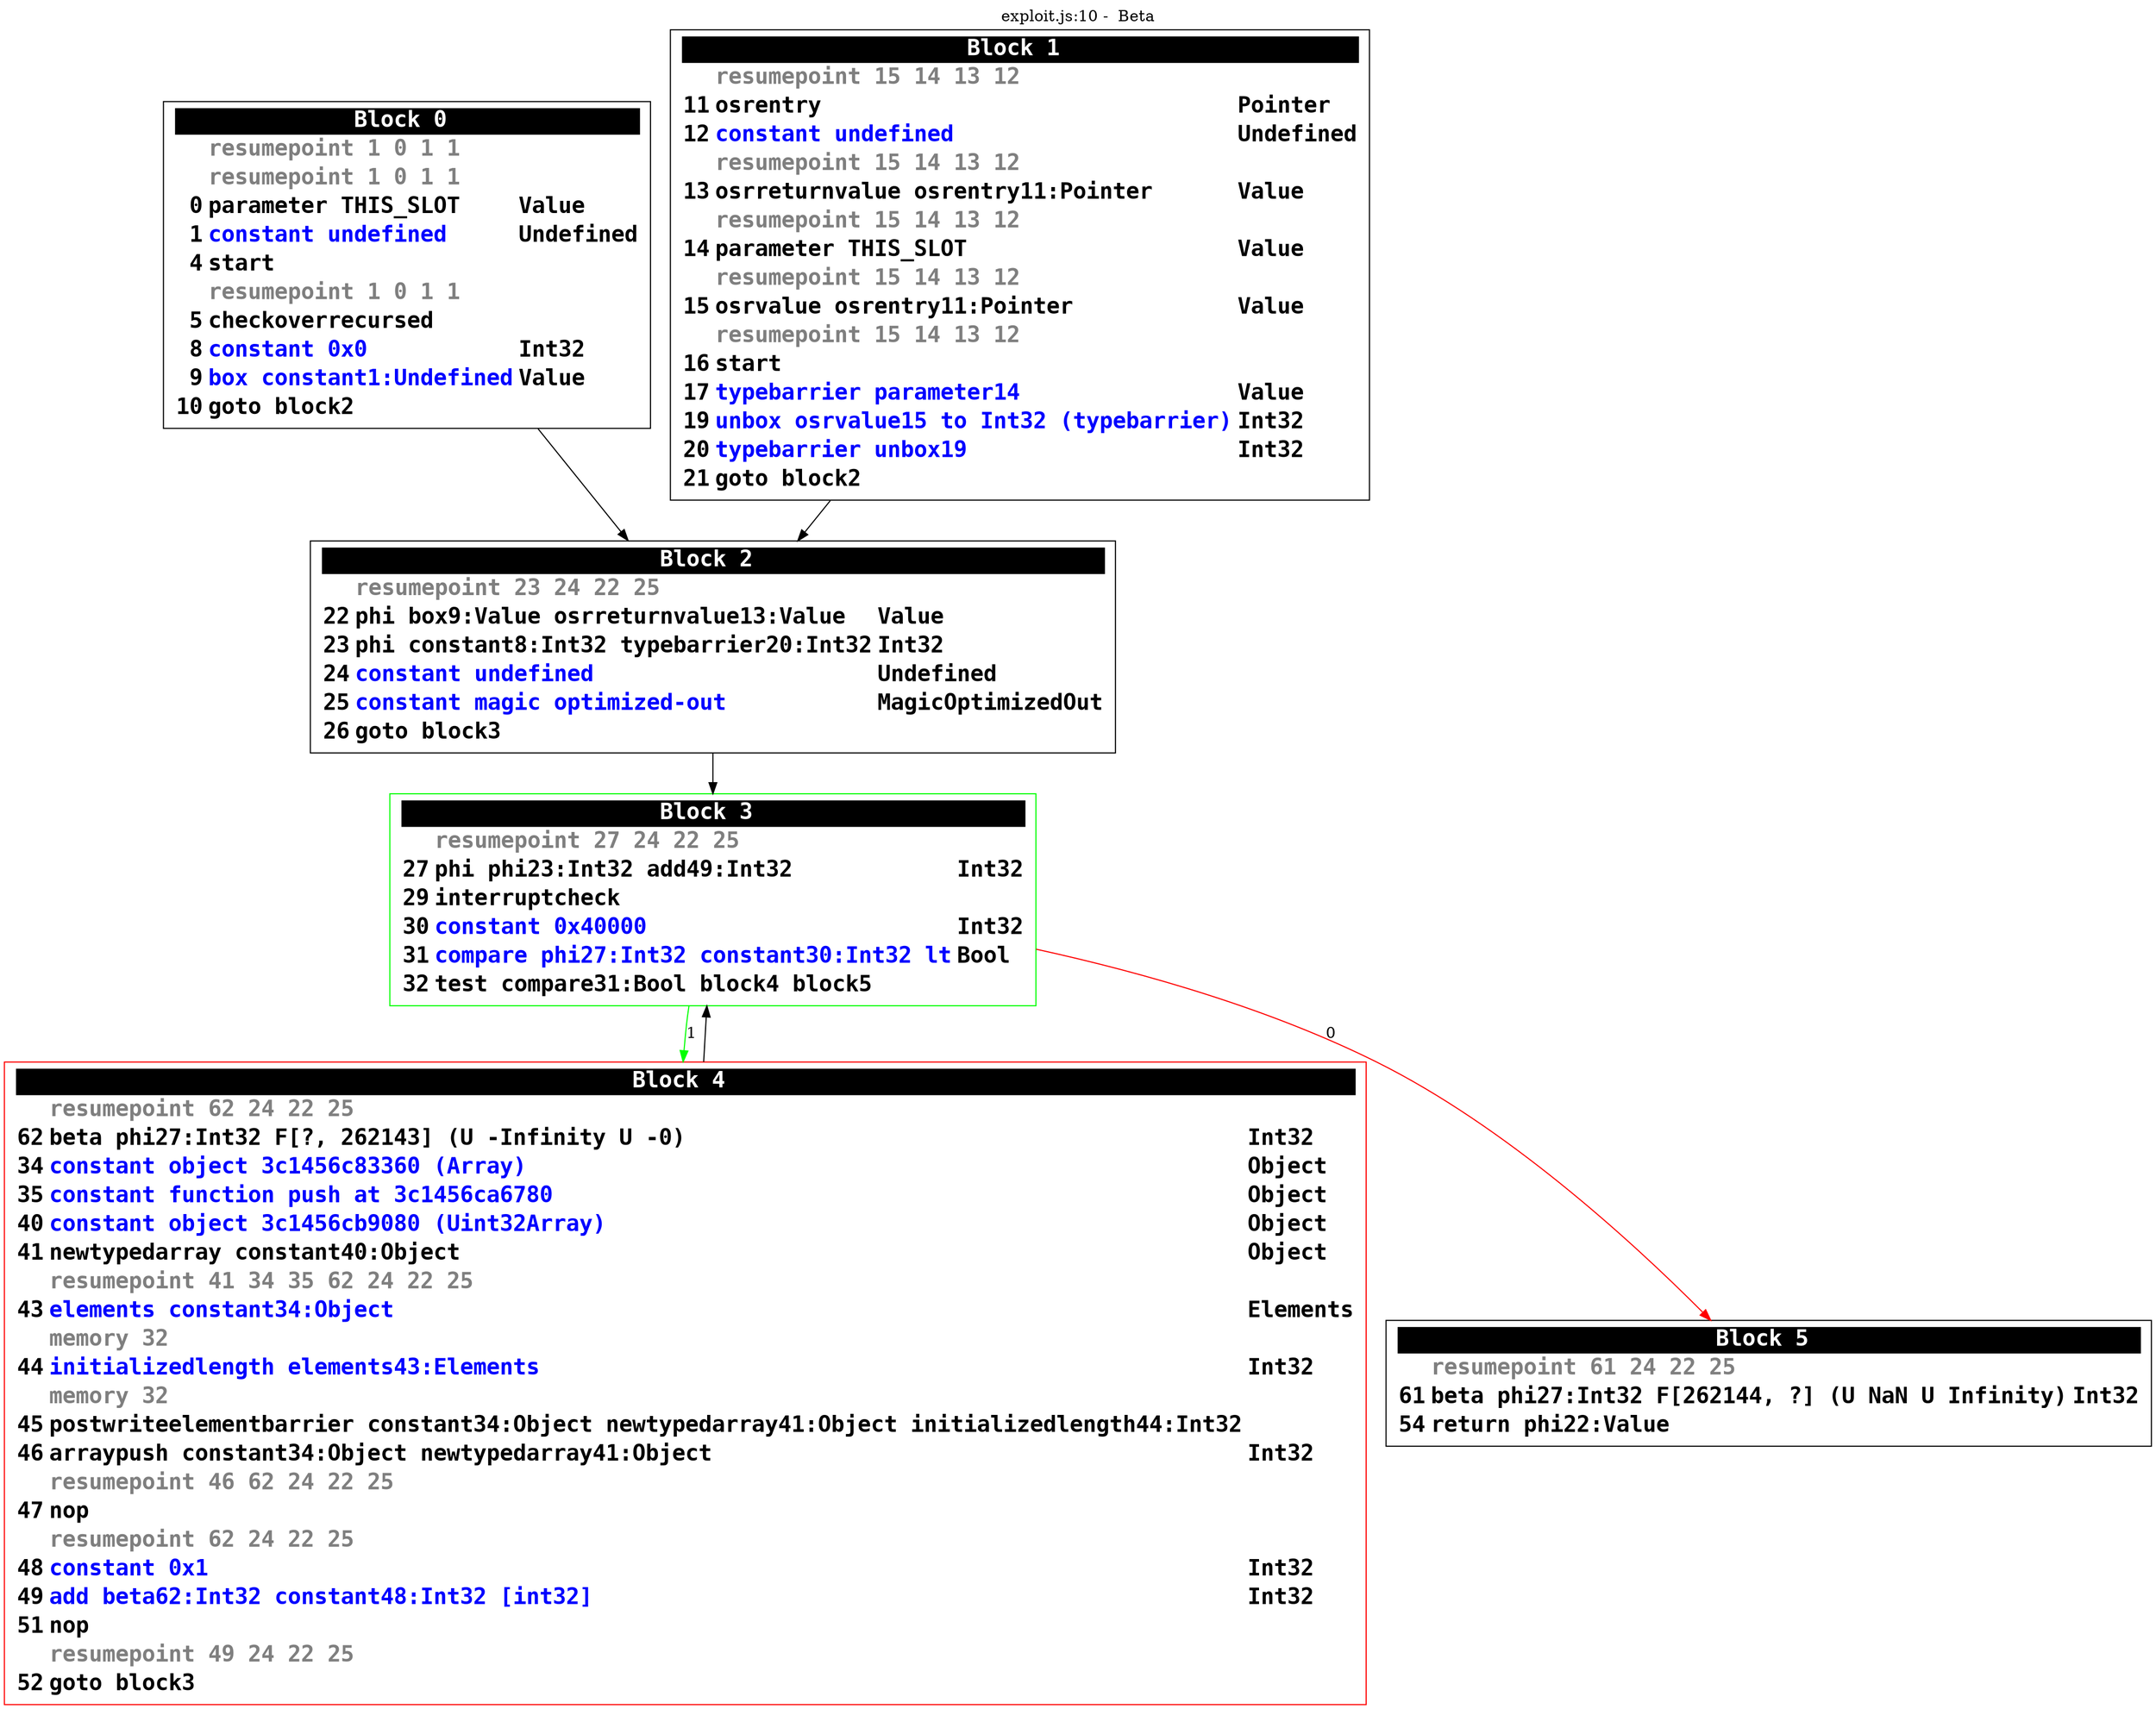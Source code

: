 digraph {
labelloc = t;
labelfontsize = 30;
label = "exploit.js:10 -  Beta";
  rankdir=TB
  splines=true

  "Block0" [ shape=box fontsize=20 fontname="Consolas Bold" label=<<table border="0" cellborder="0" cellpadding="1"><tr><td align="center" bgcolor="black" colspan="3"><font color="white">Block 0 </font></td></tr><tr><td align="left"></td><td align="left"><font color="grey50">resumepoint 1 0 1 1 </font></td><td></td></tr><tr><td align="left"></td><td align="left"><font color="grey50">resumepoint 1 0 1 1 </font></td><td></td></tr><tr><td align="right" port="i0">0</td><td align="left">parameter THIS_SLOT</td><td align="left">Value</td></tr><tr><td align="right" port="i1">1</td><td align="left"><font color="blue">constant undefined</font></td><td align="left">Undefined</td></tr><tr><td align="right" port="i4">4</td><td align="left">start</td></tr><tr><td align="left"></td><td align="left"><font color="grey50">resumepoint 1 0 1 1 </font></td><td></td></tr><tr><td align="right" port="i5">5</td><td align="left">checkoverrecursed</td></tr><tr><td align="right" port="i8">8</td><td align="left"><font color="blue">constant 0x0</font></td><td align="left">Int32</td></tr><tr><td align="right" port="i9">9</td><td align="left"><font color="blue">box constant1:Undefined</font></td><td align="left">Value</td></tr><tr><td align="right" port="i10">10</td><td align="left">goto block2</td></tr></table>> ] ;
  "Block1" [ shape=box fontsize=20 fontname="Consolas Bold" label=<<table border="0" cellborder="0" cellpadding="1"><tr><td align="center" bgcolor="black" colspan="3"><font color="white">Block 1 </font></td></tr><tr><td align="left"></td><td align="left"><font color="grey50">resumepoint 15 14 13 12 </font></td><td></td></tr><tr><td align="right" port="i11">11</td><td align="left">osrentry</td><td align="left">Pointer</td></tr><tr><td align="right" port="i12">12</td><td align="left"><font color="blue">constant undefined</font></td><td align="left">Undefined</td></tr><tr><td align="left"></td><td align="left"><font color="grey50">resumepoint 15 14 13 12 </font></td><td></td></tr><tr><td align="right" port="i13">13</td><td align="left">osrreturnvalue osrentry11:Pointer</td><td align="left">Value</td></tr><tr><td align="left"></td><td align="left"><font color="grey50">resumepoint 15 14 13 12 </font></td><td></td></tr><tr><td align="right" port="i14">14</td><td align="left">parameter THIS_SLOT</td><td align="left">Value</td></tr><tr><td align="left"></td><td align="left"><font color="grey50">resumepoint 15 14 13 12 </font></td><td></td></tr><tr><td align="right" port="i15">15</td><td align="left">osrvalue osrentry11:Pointer</td><td align="left">Value</td></tr><tr><td align="left"></td><td align="left"><font color="grey50">resumepoint 15 14 13 12 </font></td><td></td></tr><tr><td align="right" port="i16">16</td><td align="left">start</td></tr><tr><td align="right" port="i17">17</td><td align="left"><font color="blue">typebarrier parameter14</font></td><td align="left">Value</td></tr><tr><td align="right" port="i19">19</td><td align="left"><font color="blue">unbox osrvalue15 to Int32 (typebarrier)</font></td><td align="left">Int32</td></tr><tr><td align="right" port="i20">20</td><td align="left"><font color="blue">typebarrier unbox19</font></td><td align="left">Int32</td></tr><tr><td align="right" port="i21">21</td><td align="left">goto block2</td></tr></table>> ] ;
  "Block2" [ shape=box fontsize=20 fontname="Consolas Bold" label=<<table border="0" cellborder="0" cellpadding="1"><tr><td align="center" bgcolor="black" colspan="3"><font color="white">Block 2 </font></td></tr><tr><td align="left"></td><td align="left"><font color="grey50">resumepoint 23 24 22 25 </font></td><td></td></tr><tr><td align="right" port="i22">22</td><td align="left">phi box9:Value osrreturnvalue13:Value</td><td align="left">Value</td></tr><tr><td align="right" port="i23">23</td><td align="left">phi constant8:Int32 typebarrier20:Int32</td><td align="left">Int32</td></tr><tr><td align="right" port="i24">24</td><td align="left"><font color="blue">constant undefined</font></td><td align="left">Undefined</td></tr><tr><td align="right" port="i25">25</td><td align="left"><font color="blue">constant magic optimized-out</font></td><td align="left">MagicOptimizedOut</td></tr><tr><td align="right" port="i26">26</td><td align="left">goto block3</td></tr></table>> ] ;
  "Block3" [ color=green shape=box fontsize=20 fontname="Consolas Bold" label=<<table border="0" cellborder="0" cellpadding="1"><tr><td align="center" bgcolor="black" colspan="3"><font color="white">Block 3 </font></td></tr><tr><td align="left"></td><td align="left"><font color="grey50">resumepoint 27 24 22 25 </font></td><td></td></tr><tr><td align="right" port="i27">27</td><td align="left">phi phi23:Int32 add49:Int32</td><td align="left">Int32</td></tr><tr><td align="right" port="i29">29</td><td align="left">interruptcheck</td></tr><tr><td align="right" port="i30">30</td><td align="left"><font color="blue">constant 0x40000</font></td><td align="left">Int32</td></tr><tr><td align="right" port="i31">31</td><td align="left"><font color="blue">compare phi27:Int32 constant30:Int32 lt</font></td><td align="left">Bool</td></tr><tr><td align="right" port="i32">32</td><td align="left">test compare31:Bool block4 block5</td></tr></table>> ] ;
  "Block4" [ color=red shape=box fontsize=20 fontname="Consolas Bold" label=<<table border="0" cellborder="0" cellpadding="1"><tr><td align="center" bgcolor="black" colspan="3"><font color="white">Block 4 </font></td></tr><tr><td align="left"></td><td align="left"><font color="grey50">resumepoint 62 24 22 25 </font></td><td></td></tr><tr><td align="right" port="i62">62</td><td align="left">beta phi27:Int32 F[?, 262143] (U -Infinity U -0)</td><td align="left">Int32</td></tr><tr><td align="right" port="i34">34</td><td align="left"><font color="blue">constant object 3c1456c83360 (Array)</font></td><td align="left">Object</td></tr><tr><td align="right" port="i35">35</td><td align="left"><font color="blue">constant function push at 3c1456ca6780</font></td><td align="left">Object</td></tr><tr><td align="right" port="i40">40</td><td align="left"><font color="blue">constant object 3c1456cb9080 (Uint32Array)</font></td><td align="left">Object</td></tr><tr><td align="right" port="i41">41</td><td align="left">newtypedarray constant40:Object</td><td align="left">Object</td></tr><tr><td align="left"></td><td align="left"><font color="grey50">resumepoint 41 34 35 62 24 22 25 </font></td><td></td></tr><tr><td align="right" port="i43">43</td><td align="left"><font color="blue">elements constant34:Object</font></td><td align="left">Elements</td></tr><tr><td align="left"></td><td align="left"><font color="grey50">memory 32 </font></td><td></td></tr><tr><td align="right" port="i44">44</td><td align="left"><font color="blue">initializedlength elements43:Elements</font></td><td align="left">Int32</td></tr><tr><td align="left"></td><td align="left"><font color="grey50">memory 32 </font></td><td></td></tr><tr><td align="right" port="i45">45</td><td align="left">postwriteelementbarrier constant34:Object newtypedarray41:Object initializedlength44:Int32</td></tr><tr><td align="right" port="i46">46</td><td align="left">arraypush constant34:Object newtypedarray41:Object</td><td align="left">Int32</td></tr><tr><td align="left"></td><td align="left"><font color="grey50">resumepoint 46 62 24 22 25 </font></td><td></td></tr><tr><td align="right" port="i47">47</td><td align="left">nop</td></tr><tr><td align="left"></td><td align="left"><font color="grey50">resumepoint 62 24 22 25 </font></td><td></td></tr><tr><td align="right" port="i48">48</td><td align="left"><font color="blue">constant 0x1</font></td><td align="left">Int32</td></tr><tr><td align="right" port="i49">49</td><td align="left"><font color="blue">add beta62:Int32 constant48:Int32 [int32]</font></td><td align="left">Int32</td></tr><tr><td align="right" port="i51">51</td><td align="left">nop</td></tr><tr><td align="left"></td><td align="left"><font color="grey50">resumepoint 49 24 22 25 </font></td><td></td></tr><tr><td align="right" port="i52">52</td><td align="left">goto block3</td></tr></table>> ] ;
  "Block5" [ shape=box fontsize=20 fontname="Consolas Bold" label=<<table border="0" cellborder="0" cellpadding="1"><tr><td align="center" bgcolor="black" colspan="3"><font color="white">Block 5 </font></td></tr><tr><td align="left"></td><td align="left"><font color="grey50">resumepoint 61 24 22 25 </font></td><td></td></tr><tr><td align="right" port="i61">61</td><td align="left">beta phi27:Int32 F[262144, ?] (U NaN U Infinity)</td><td align="left">Int32</td></tr><tr><td align="right" port="i54">54</td><td align="left">return phi22:Value</td></tr></table>> ] ;

  "Block0" -> "Block2" ;
  "Block1" -> "Block2" ;
  "Block2" -> "Block3" ;
  "Block3" -> "Block4" [ color=green label=1 ] ;
  "Block3" -> "Block5" [ color=red label=0 ] ;
  "Block4" -> "Block3" ;
}
